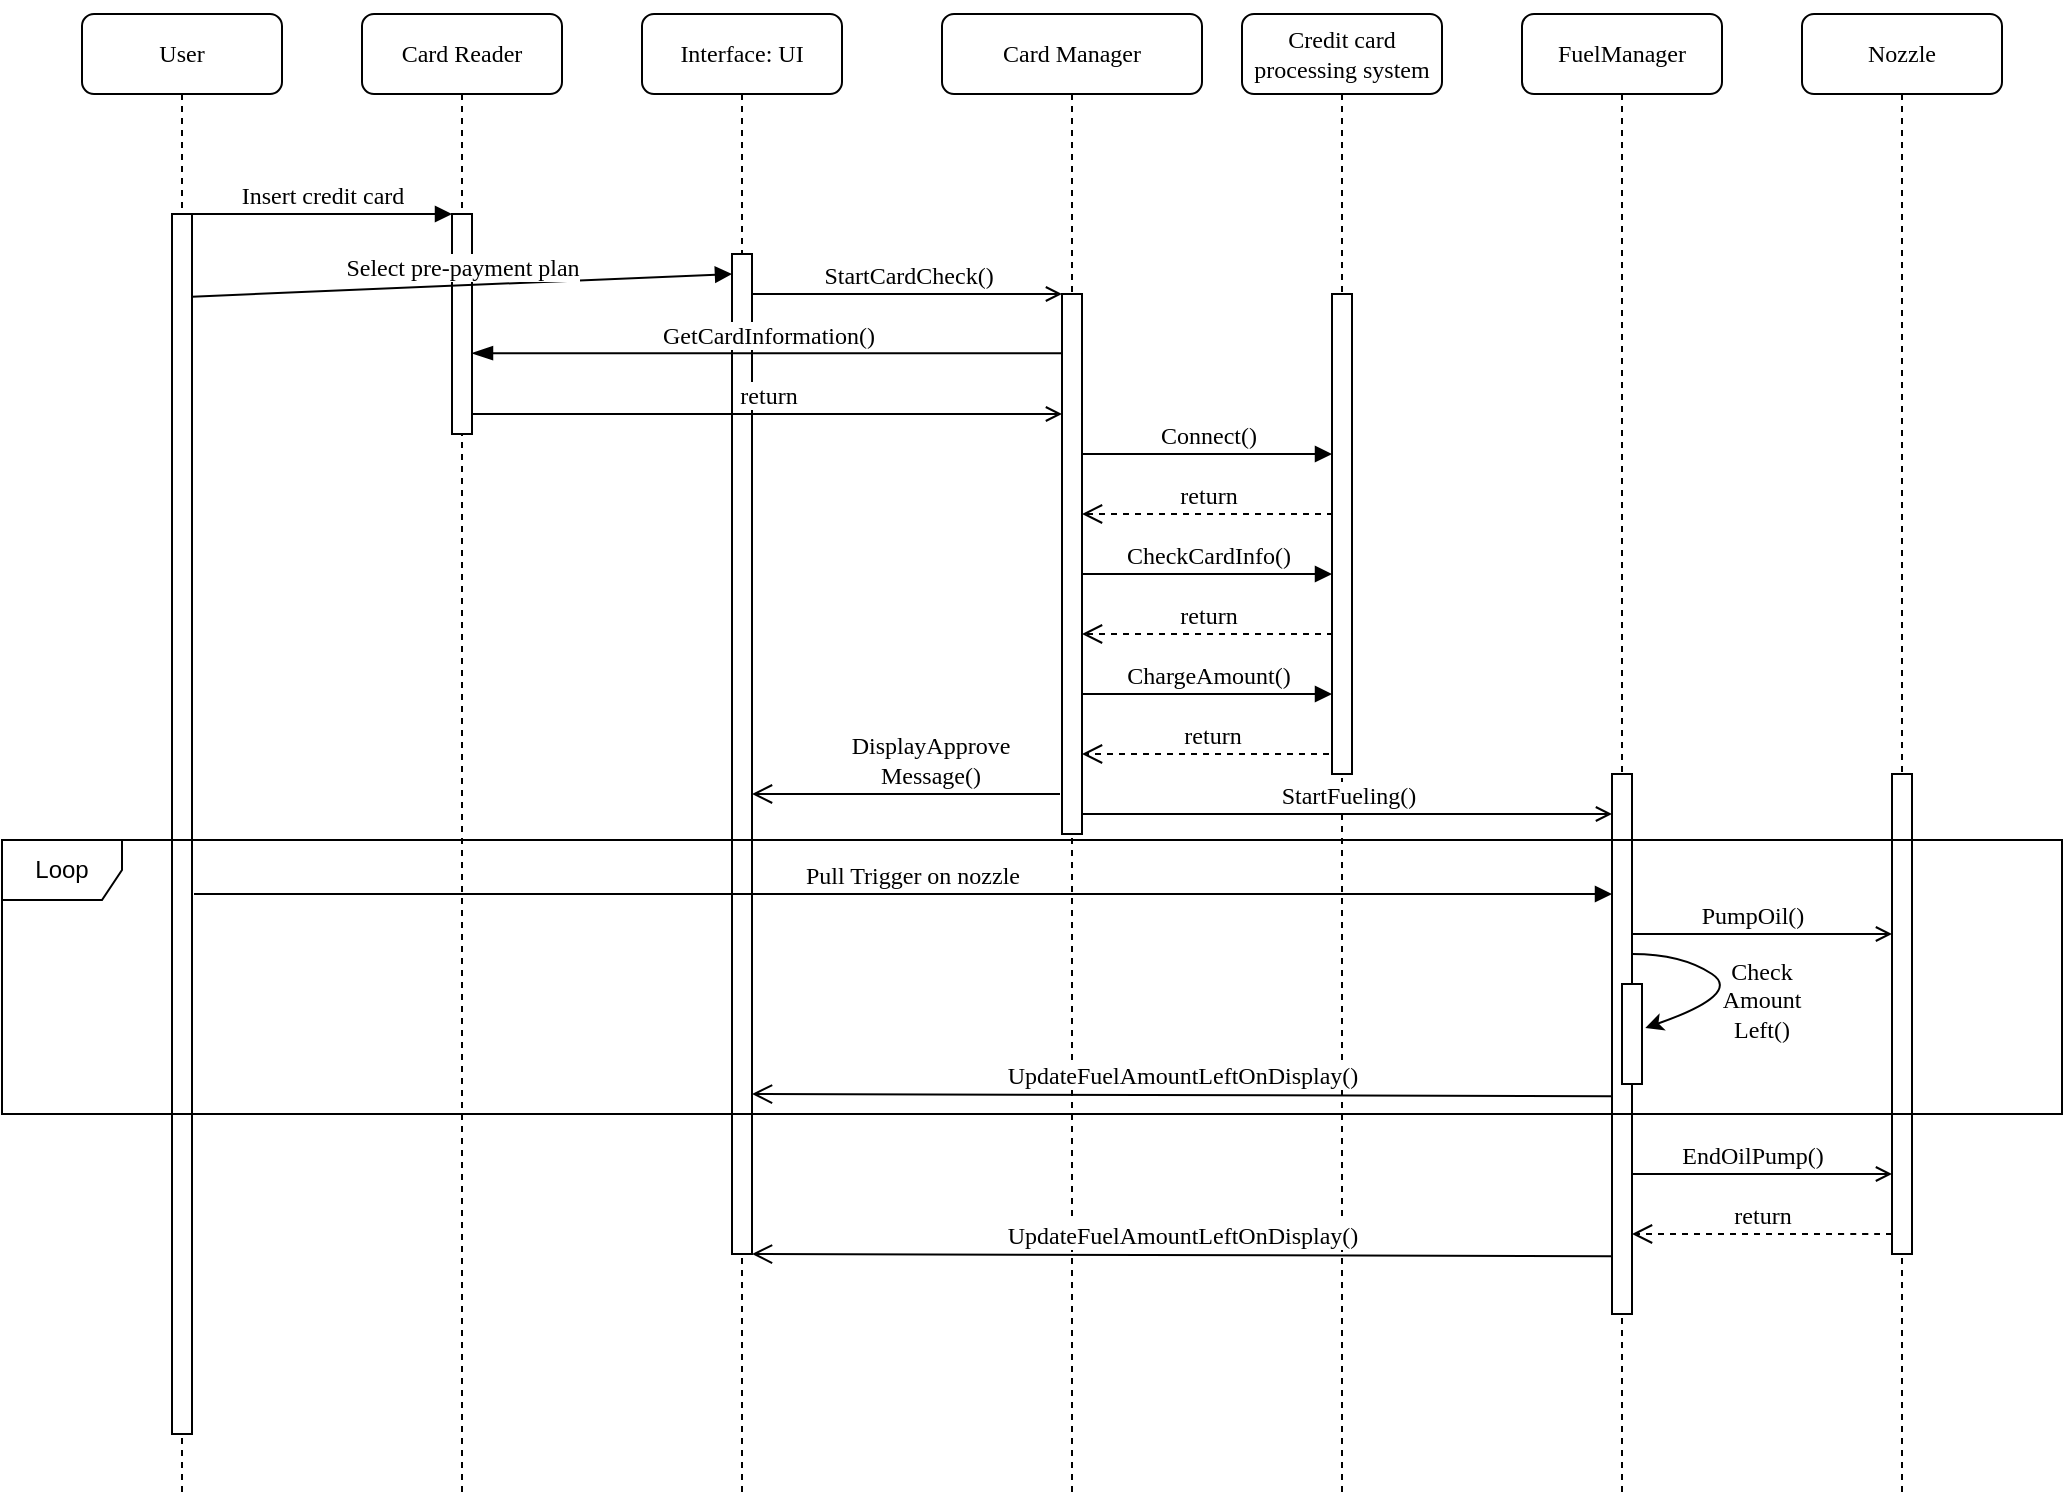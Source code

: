 <mxfile version="26.0.10">
  <diagram name="Page-1" id="13e1069c-82ec-6db2-03f1-153e76fe0fe0">
    <mxGraphModel dx="1160" dy="628" grid="1" gridSize="10" guides="1" tooltips="1" connect="1" arrows="1" fold="1" page="1" pageScale="1" pageWidth="1100" pageHeight="850" background="none" math="0" shadow="0">
      <root>
        <mxCell id="0" />
        <mxCell id="1" parent="0" />
        <mxCell id="iSL0mZkJpwUw8I5giGHB-14" value="&lt;span style=&quot;background-color: light-dark(#ffffff, var(--ge-dark-color, #121212));&quot;&gt;PumpOil()&lt;/span&gt;" style="html=1;verticalAlign=bottom;endArrow=open;labelBackgroundColor=none;fontFamily=Verdana;fontSize=12;elbow=vertical;endFill=0;sourcePerimeterSpacing=0;targetPerimeterSpacing=0;endSize=6;" parent="1" edge="1">
          <mxGeometry relative="1" as="geometry">
            <mxPoint x="865" y="540" as="sourcePoint" />
            <mxPoint x="1005" y="540" as="targetPoint" />
          </mxGeometry>
        </mxCell>
        <mxCell id="7baba1c4bc27f4b0-2" value="Card Reader" style="shape=umlLifeline;perimeter=lifelinePerimeter;whiteSpace=wrap;html=1;container=1;collapsible=0;recursiveResize=0;outlineConnect=0;rounded=1;shadow=0;comic=0;labelBackgroundColor=none;strokeWidth=1;fontFamily=Verdana;fontSize=12;align=center;" parent="1" vertex="1">
          <mxGeometry x="240" y="80" width="100" height="740" as="geometry" />
        </mxCell>
        <mxCell id="7baba1c4bc27f4b0-10" value="" style="html=1;points=[];perimeter=orthogonalPerimeter;rounded=0;shadow=0;comic=0;labelBackgroundColor=none;strokeWidth=1;fontFamily=Verdana;fontSize=12;align=center;" parent="7baba1c4bc27f4b0-2" vertex="1">
          <mxGeometry x="45" y="100" width="10" height="110" as="geometry" />
        </mxCell>
        <mxCell id="7baba1c4bc27f4b0-14" value="&lt;span style=&quot;background-color: light-dark(#ffffff, var(--ge-dark-color, #121212));&quot;&gt;Select pre-payment plan&lt;/span&gt;" style="html=1;verticalAlign=bottom;endArrow=block;labelBackgroundColor=none;fontFamily=Verdana;fontSize=12;elbow=vertical;exitX=0.7;exitY=0.068;exitDx=0;exitDy=0;exitPerimeter=0;targetPerimeterSpacing=0;" parent="7baba1c4bc27f4b0-2" source="7baba1c4bc27f4b0-9" edge="1">
          <mxGeometry x="0.011" relative="1" as="geometry">
            <mxPoint x="-90.5" y="130" as="sourcePoint" />
            <mxPoint x="185" y="130" as="targetPoint" />
            <mxPoint as="offset" />
          </mxGeometry>
        </mxCell>
        <mxCell id="7baba1c4bc27f4b0-3" value="Interface: UI" style="shape=umlLifeline;perimeter=lifelinePerimeter;whiteSpace=wrap;html=1;container=1;collapsible=0;recursiveResize=0;outlineConnect=0;rounded=1;shadow=0;comic=0;labelBackgroundColor=none;strokeWidth=1;fontFamily=Verdana;fontSize=12;align=center;" parent="1" vertex="1">
          <mxGeometry x="380" y="80" width="100" height="740" as="geometry" />
        </mxCell>
        <mxCell id="7baba1c4bc27f4b0-13" value="" style="html=1;points=[];perimeter=orthogonalPerimeter;rounded=0;shadow=0;comic=0;labelBackgroundColor=none;strokeWidth=1;fontFamily=Verdana;fontSize=12;align=center;" parent="7baba1c4bc27f4b0-3" vertex="1">
          <mxGeometry x="45" y="120" width="10" height="500" as="geometry" />
        </mxCell>
        <mxCell id="7baba1c4bc27f4b0-4" value="&lt;p&gt;Card Manager&lt;/p&gt;" style="shape=umlLifeline;perimeter=lifelinePerimeter;whiteSpace=wrap;html=1;container=1;collapsible=0;recursiveResize=0;outlineConnect=0;rounded=1;shadow=0;comic=0;labelBackgroundColor=none;strokeWidth=1;fontFamily=Verdana;fontSize=12;align=center;" parent="1" vertex="1">
          <mxGeometry x="530" y="80" width="130" height="740" as="geometry" />
        </mxCell>
        <mxCell id="7baba1c4bc27f4b0-16" value="" style="html=1;points=[];perimeter=orthogonalPerimeter;rounded=0;shadow=0;comic=0;labelBackgroundColor=none;strokeWidth=1;fontFamily=Verdana;fontSize=12;align=center;" parent="7baba1c4bc27f4b0-4" vertex="1">
          <mxGeometry x="60" y="140" width="10" height="270" as="geometry" />
        </mxCell>
        <mxCell id="67eGQXLDQbUscURLAilL-4" value="Connect()" style="html=1;verticalAlign=bottom;endArrow=block;labelBackgroundColor=none;fontFamily=Verdana;fontSize=12;edgeStyle=elbowEdgeStyle;elbow=vertical;targetPerimeterSpacing=1;" parent="7baba1c4bc27f4b0-4" edge="1">
          <mxGeometry relative="1" as="geometry">
            <mxPoint x="70" y="220" as="sourcePoint" />
            <Array as="points" />
            <mxPoint x="195" y="220" as="targetPoint" />
          </mxGeometry>
        </mxCell>
        <mxCell id="67eGQXLDQbUscURLAilL-12" value="&lt;span style=&quot;background-color: light-dark(#ffffff, var(--ge-dark-color, #121212));&quot;&gt;return&lt;/span&gt;" style="html=1;verticalAlign=bottom;endArrow=open;endSize=8;labelBackgroundColor=none;fontFamily=Verdana;fontSize=12;edgeStyle=elbowEdgeStyle;elbow=vertical;dashed=1;" parent="7baba1c4bc27f4b0-4" source="7baba1c4bc27f4b0-5" edge="1">
          <mxGeometry relative="1" as="geometry">
            <mxPoint x="70" y="370" as="targetPoint" />
            <Array as="points">
              <mxPoint x="185" y="370" />
            </Array>
            <mxPoint x="210" y="370" as="sourcePoint" />
          </mxGeometry>
        </mxCell>
        <mxCell id="7baba1c4bc27f4b0-5" value="&lt;p&gt;&lt;font&gt;&lt;span style=&quot;&quot; lang=&quot;EN-US&quot;&gt;Credit card&lt;br&gt;&lt;/span&gt;&lt;span style=&quot;&quot; lang=&quot;EN-US&quot;&gt;processing system&lt;/span&gt;&lt;/font&gt;&lt;/p&gt;" style="shape=umlLifeline;perimeter=lifelinePerimeter;whiteSpace=wrap;html=1;container=1;collapsible=0;recursiveResize=0;outlineConnect=0;rounded=1;shadow=0;comic=0;labelBackgroundColor=none;strokeWidth=1;fontFamily=Verdana;fontSize=12;align=center;" parent="1" vertex="1">
          <mxGeometry x="680" y="80" width="100" height="740" as="geometry" />
        </mxCell>
        <mxCell id="67eGQXLDQbUscURLAilL-6" value="CheckCardInfo()" style="html=1;verticalAlign=bottom;endArrow=block;labelBackgroundColor=none;fontFamily=Verdana;fontSize=12;edgeStyle=elbowEdgeStyle;elbow=vertical;" parent="7baba1c4bc27f4b0-5" edge="1">
          <mxGeometry relative="1" as="geometry">
            <mxPoint x="-80" y="280" as="sourcePoint" />
            <Array as="points" />
            <mxPoint x="45" y="280" as="targetPoint" />
          </mxGeometry>
        </mxCell>
        <mxCell id="iSL0mZkJpwUw8I5giGHB-1" value="&lt;span style=&quot;background-color: light-dark(#ffffff, var(--ge-dark-color, #121212));&quot;&gt;StartFueling()&lt;/span&gt;" style="html=1;verticalAlign=bottom;endArrow=open;labelBackgroundColor=none;fontFamily=Verdana;fontSize=12;elbow=vertical;endFill=0;sourcePerimeterSpacing=0;targetPerimeterSpacing=0;endSize=6;" parent="7baba1c4bc27f4b0-5" edge="1">
          <mxGeometry relative="1" as="geometry">
            <mxPoint x="-80" y="400" as="sourcePoint" />
            <mxPoint x="185" y="400.0" as="targetPoint" />
          </mxGeometry>
        </mxCell>
        <mxCell id="iSL0mZkJpwUw8I5giGHB-13" value="&lt;span style=&quot;background-color: light-dark(#ffffff, var(--ge-dark-color, #121212));&quot;&gt;return&lt;/span&gt;" style="html=1;verticalAlign=bottom;endArrow=open;endSize=8;labelBackgroundColor=none;fontFamily=Verdana;fontSize=12;elbow=vertical;dashed=1;" parent="7baba1c4bc27f4b0-5" edge="1">
          <mxGeometry relative="1" as="geometry">
            <mxPoint x="-80" y="310" as="targetPoint" />
            <mxPoint x="45.5" y="310" as="sourcePoint" />
          </mxGeometry>
        </mxCell>
        <mxCell id="7baba1c4bc27f4b0-6" value="FuelManager" style="shape=umlLifeline;perimeter=lifelinePerimeter;whiteSpace=wrap;html=1;container=1;collapsible=0;recursiveResize=0;outlineConnect=0;rounded=1;shadow=0;comic=0;labelBackgroundColor=none;strokeWidth=1;fontFamily=Verdana;fontSize=12;align=center;" parent="1" vertex="1">
          <mxGeometry x="820" y="80" width="100" height="740" as="geometry" />
        </mxCell>
        <mxCell id="sEsgE9jjAUsGSZsPWNn8-6" value="&lt;span style=&quot;background-color: light-dark(#ffffff, var(--ge-dark-color, #121212));&quot;&gt;EndOilPump()&lt;/span&gt;" style="html=1;verticalAlign=bottom;endArrow=open;labelBackgroundColor=none;fontFamily=Verdana;fontSize=12;elbow=vertical;endFill=0;sourcePerimeterSpacing=0;targetPerimeterSpacing=0;endSize=6;" edge="1" parent="7baba1c4bc27f4b0-6">
          <mxGeometry relative="1" as="geometry">
            <mxPoint x="45" y="580" as="sourcePoint" />
            <mxPoint x="185" y="580" as="targetPoint" />
          </mxGeometry>
        </mxCell>
        <mxCell id="7baba1c4bc27f4b0-28" value="" style="html=1;points=[];perimeter=orthogonalPerimeter;rounded=0;shadow=0;comic=0;labelBackgroundColor=none;strokeWidth=1;fontFamily=Verdana;fontSize=12;align=center;" parent="7baba1c4bc27f4b0-6" vertex="1">
          <mxGeometry x="45" y="380" width="10" height="270" as="geometry" />
        </mxCell>
        <mxCell id="7baba1c4bc27f4b0-7" value="Nozzle" style="shape=umlLifeline;perimeter=lifelinePerimeter;whiteSpace=wrap;html=1;container=1;collapsible=0;recursiveResize=0;outlineConnect=0;rounded=1;shadow=0;comic=0;labelBackgroundColor=none;strokeWidth=1;fontFamily=Verdana;fontSize=12;align=center;" parent="1" vertex="1">
          <mxGeometry x="960" y="80" width="100" height="740" as="geometry" />
        </mxCell>
        <mxCell id="sEsgE9jjAUsGSZsPWNn8-7" value="&lt;span style=&quot;background-color: light-dark(#ffffff, var(--ge-dark-color, #121212));&quot;&gt;return&lt;/span&gt;" style="html=1;verticalAlign=bottom;endArrow=open;endSize=8;labelBackgroundColor=none;fontFamily=Verdana;fontSize=12;edgeStyle=elbowEdgeStyle;elbow=vertical;dashed=1;" edge="1" parent="7baba1c4bc27f4b0-7">
          <mxGeometry relative="1" as="geometry">
            <mxPoint x="-85" y="610" as="targetPoint" />
            <Array as="points">
              <mxPoint x="30" y="610" />
            </Array>
            <mxPoint x="45" y="610" as="sourcePoint" />
          </mxGeometry>
        </mxCell>
        <mxCell id="7baba1c4bc27f4b0-8" value="User" style="shape=umlLifeline;perimeter=lifelinePerimeter;whiteSpace=wrap;html=1;container=1;collapsible=0;recursiveResize=0;outlineConnect=0;rounded=1;shadow=0;comic=0;labelBackgroundColor=none;strokeWidth=1;fontFamily=Verdana;fontSize=12;align=center;" parent="1" vertex="1">
          <mxGeometry x="100" y="80" width="100" height="740" as="geometry" />
        </mxCell>
        <mxCell id="7baba1c4bc27f4b0-9" value="" style="html=1;points=[];perimeter=orthogonalPerimeter;rounded=0;shadow=0;comic=0;labelBackgroundColor=none;strokeWidth=1;fontFamily=Verdana;fontSize=12;align=center;" parent="7baba1c4bc27f4b0-8" vertex="1">
          <mxGeometry x="45" y="100" width="10" height="610" as="geometry" />
        </mxCell>
        <mxCell id="7baba1c4bc27f4b0-17" value="StartCardCheck()" style="html=1;verticalAlign=bottom;endArrow=open;labelBackgroundColor=none;fontFamily=Verdana;fontSize=12;edgeStyle=elbowEdgeStyle;elbow=vertical;endFill=0;" parent="1" source="7baba1c4bc27f4b0-13" target="7baba1c4bc27f4b0-16" edge="1">
          <mxGeometry relative="1" as="geometry">
            <mxPoint x="510" y="220" as="sourcePoint" />
            <Array as="points">
              <mxPoint x="460" y="220" />
            </Array>
          </mxGeometry>
        </mxCell>
        <mxCell id="7baba1c4bc27f4b0-19" value="" style="html=1;points=[];perimeter=orthogonalPerimeter;rounded=0;shadow=0;comic=0;labelBackgroundColor=none;strokeWidth=1;fontFamily=Verdana;fontSize=12;align=center;" parent="1" vertex="1">
          <mxGeometry x="725" y="220" width="10" height="240" as="geometry" />
        </mxCell>
        <mxCell id="7baba1c4bc27f4b0-25" value="" style="html=1;points=[];perimeter=orthogonalPerimeter;rounded=0;shadow=0;comic=0;labelBackgroundColor=none;strokeColor=#000000;strokeWidth=1;fillColor=#FFFFFF;fontFamily=Verdana;fontSize=12;fontColor=#000000;align=center;" parent="1" vertex="1">
          <mxGeometry x="1005" y="460" width="10" height="240" as="geometry" />
        </mxCell>
        <mxCell id="7baba1c4bc27f4b0-11" value="Insert credit card" style="html=1;verticalAlign=bottom;endArrow=block;entryX=0;entryY=0;labelBackgroundColor=none;fontFamily=Verdana;fontSize=12;edgeStyle=elbowEdgeStyle;elbow=vertical;" parent="1" source="7baba1c4bc27f4b0-9" target="7baba1c4bc27f4b0-10" edge="1">
          <mxGeometry relative="1" as="geometry">
            <mxPoint x="220" y="190" as="sourcePoint" />
          </mxGeometry>
        </mxCell>
        <mxCell id="67eGQXLDQbUscURLAilL-2" value="&lt;span style=&quot;background-color: light-dark(#ffffff, var(--ge-dark-color, #121212));&quot;&gt;GetCardInformation()&lt;/span&gt;" style="html=1;verticalAlign=bottom;endArrow=blockThin;endSize=8;labelBackgroundColor=none;fontFamily=Verdana;fontSize=12;edgeStyle=elbowEdgeStyle;elbow=vertical;endFill=1;" parent="1" edge="1">
          <mxGeometry relative="1" as="geometry">
            <mxPoint x="295" y="250" as="targetPoint" />
            <Array as="points">
              <mxPoint x="530" y="249.58" />
              <mxPoint x="560" y="249.58" />
            </Array>
            <mxPoint x="590" y="249.58" as="sourcePoint" />
          </mxGeometry>
        </mxCell>
        <mxCell id="67eGQXLDQbUscURLAilL-3" value="&lt;span style=&quot;background-color: rgb(255, 255, 255);&quot;&gt;return&lt;/span&gt;" style="html=1;verticalAlign=bottom;endArrow=open;labelBackgroundColor=none;fontFamily=Verdana;fontSize=12;edgeStyle=elbowEdgeStyle;elbow=vertical;endFill=0;" parent="1" edge="1">
          <mxGeometry relative="1" as="geometry">
            <mxPoint x="295" y="280" as="sourcePoint" />
            <Array as="points">
              <mxPoint x="305" y="280" />
            </Array>
            <mxPoint x="590" y="280" as="targetPoint" />
          </mxGeometry>
        </mxCell>
        <mxCell id="67eGQXLDQbUscURLAilL-10" value="ChargeAmount()" style="html=1;verticalAlign=bottom;endArrow=block;labelBackgroundColor=none;fontFamily=Verdana;fontSize=12;elbow=vertical;" parent="1" edge="1">
          <mxGeometry relative="1" as="geometry">
            <mxPoint x="600" y="420" as="sourcePoint" />
            <mxPoint x="725" y="420" as="targetPoint" />
          </mxGeometry>
        </mxCell>
        <mxCell id="67eGQXLDQbUscURLAilL-13" value="&lt;span style=&quot;background-color: rgb(255, 255, 255);&quot;&gt;DisplayApprove&lt;/span&gt;&lt;div&gt;&lt;span style=&quot;background-color: rgb(255, 255, 255);&quot;&gt;Message()&lt;/span&gt;&lt;/div&gt;" style="html=1;verticalAlign=bottom;endArrow=open;endSize=8;labelBackgroundColor=none;fontFamily=Verdana;fontSize=12;elbow=vertical;endFill=0;" parent="1" edge="1">
          <mxGeometry x="-0.154" relative="1" as="geometry">
            <mxPoint x="435" y="470" as="targetPoint" />
            <mxPoint x="589" y="470" as="sourcePoint" />
            <mxPoint as="offset" />
          </mxGeometry>
        </mxCell>
        <mxCell id="67eGQXLDQbUscURLAilL-8" value="&lt;span style=&quot;background-color: light-dark(#ffffff, var(--ge-dark-color, #121212));&quot;&gt;return&lt;/span&gt;" style="html=1;verticalAlign=bottom;endArrow=open;endSize=8;labelBackgroundColor=none;fontFamily=Verdana;fontSize=12;elbow=vertical;dashed=1;" parent="1" edge="1">
          <mxGeometry relative="1" as="geometry">
            <mxPoint x="600" y="330" as="targetPoint" />
            <mxPoint x="725.5" y="330" as="sourcePoint" />
          </mxGeometry>
        </mxCell>
        <mxCell id="67eGQXLDQbUscURLAilL-14" value="Loop" style="shape=umlFrame;whiteSpace=wrap;html=1;pointerEvents=0;" parent="1" vertex="1">
          <mxGeometry x="60" y="493" width="1030" height="137" as="geometry" />
        </mxCell>
        <mxCell id="iSL0mZkJpwUw8I5giGHB-15" value="&lt;span style=&quot;background-color: light-dark(#ffffff, var(--ge-dark-color, #121212));&quot;&gt;Pull Trigger on nozzle&lt;/span&gt;" style="html=1;verticalAlign=bottom;endArrow=block;labelBackgroundColor=none;fontFamily=Verdana;fontSize=12;elbow=vertical;exitX=0.7;exitY=0.068;exitDx=0;exitDy=0;exitPerimeter=0;targetPerimeterSpacing=0;" parent="1" edge="1">
          <mxGeometry x="0.011" relative="1" as="geometry">
            <mxPoint x="156" y="520" as="sourcePoint" />
            <mxPoint x="865" y="520" as="targetPoint" />
            <mxPoint as="offset" />
          </mxGeometry>
        </mxCell>
        <mxCell id="sEsgE9jjAUsGSZsPWNn8-1" value="&lt;span style=&quot;background-color: rgb(255, 255, 255);&quot;&gt;UpdateFuelAmountLeftOnDisplay()&lt;/span&gt;" style="html=1;verticalAlign=bottom;endArrow=open;endSize=8;labelBackgroundColor=none;fontFamily=Verdana;fontSize=12;elbow=vertical;endFill=0;" edge="1" parent="1">
          <mxGeometry y="-1" relative="1" as="geometry">
            <mxPoint x="435" y="620" as="targetPoint" />
            <mxPoint x="865" y="621.08" as="sourcePoint" />
            <mxPoint as="offset" />
          </mxGeometry>
        </mxCell>
        <mxCell id="sEsgE9jjAUsGSZsPWNn8-2" value="" style="html=1;points=[];perimeter=orthogonalPerimeter;rounded=0;shadow=0;comic=0;labelBackgroundColor=none;strokeWidth=1;fontFamily=Verdana;fontSize=12;align=center;" vertex="1" parent="1">
          <mxGeometry x="870" y="565" width="10" height="50" as="geometry" />
        </mxCell>
        <mxCell id="sEsgE9jjAUsGSZsPWNn8-4" value="" style="curved=1;endArrow=classic;html=1;rounded=0;entryX=1.167;entryY=0.44;entryDx=0;entryDy=0;entryPerimeter=0;" edge="1" parent="1" target="sEsgE9jjAUsGSZsPWNn8-2">
          <mxGeometry width="50" height="50" relative="1" as="geometry">
            <mxPoint x="875" y="550" as="sourcePoint" />
            <mxPoint x="930" y="500" as="targetPoint" />
            <Array as="points">
              <mxPoint x="900" y="550" />
              <mxPoint x="930" y="570" />
            </Array>
          </mxGeometry>
        </mxCell>
        <mxCell id="sEsgE9jjAUsGSZsPWNn8-5" value="&lt;span style=&quot;color: rgb(0, 0, 0); font-family: Verdana; font-size: 12px; font-style: normal; font-variant-ligatures: normal; font-variant-caps: normal; font-weight: 400; letter-spacing: normal; orphans: 2; text-indent: 0px; text-transform: none; widows: 2; word-spacing: 0px; -webkit-text-stroke-width: 0px; white-space: nowrap; background-color: rgb(255, 255, 255); text-decoration-thickness: initial; text-decoration-style: initial; text-decoration-color: initial; float: none; display: inline !important;&quot;&gt;Check&lt;/span&gt;&lt;div&gt;&lt;span style=&quot;color: rgb(0, 0, 0); font-family: Verdana; font-size: 12px; font-style: normal; font-variant-ligatures: normal; font-variant-caps: normal; font-weight: 400; letter-spacing: normal; orphans: 2; text-indent: 0px; text-transform: none; widows: 2; word-spacing: 0px; -webkit-text-stroke-width: 0px; white-space: nowrap; background-color: rgb(255, 255, 255); text-decoration-thickness: initial; text-decoration-style: initial; text-decoration-color: initial; float: none; display: inline !important;&quot;&gt;Amount&lt;/span&gt;&lt;div style=&quot;&quot;&gt;&lt;span style=&quot;color: rgb(0, 0, 0); font-family: Verdana; font-size: 12px; font-style: normal; font-variant-ligatures: normal; font-variant-caps: normal; font-weight: 400; letter-spacing: normal; orphans: 2; text-indent: 0px; text-transform: none; widows: 2; word-spacing: 0px; -webkit-text-stroke-width: 0px; white-space: nowrap; background-color: rgb(255, 255, 255); text-decoration-thickness: initial; text-decoration-style: initial; text-decoration-color: initial; float: none; display: inline !important;&quot;&gt;Left()&lt;/span&gt;&lt;/div&gt;&lt;/div&gt;" style="text;whiteSpace=wrap;html=1;align=center;verticalAlign=middle;" vertex="1" parent="1">
          <mxGeometry x="910" y="545" width="60" height="55" as="geometry" />
        </mxCell>
        <mxCell id="sEsgE9jjAUsGSZsPWNn8-8" value="&lt;span style=&quot;background-color: rgb(255, 255, 255);&quot;&gt;UpdateFuelAmountLeftOnDisplay()&lt;/span&gt;" style="html=1;verticalAlign=bottom;endArrow=open;endSize=8;labelBackgroundColor=none;fontFamily=Verdana;fontSize=12;elbow=vertical;endFill=0;" edge="1" parent="1">
          <mxGeometry y="-1" relative="1" as="geometry">
            <mxPoint x="435" y="700" as="targetPoint" />
            <mxPoint x="865" y="701.08" as="sourcePoint" />
            <mxPoint as="offset" />
          </mxGeometry>
        </mxCell>
      </root>
    </mxGraphModel>
  </diagram>
</mxfile>
